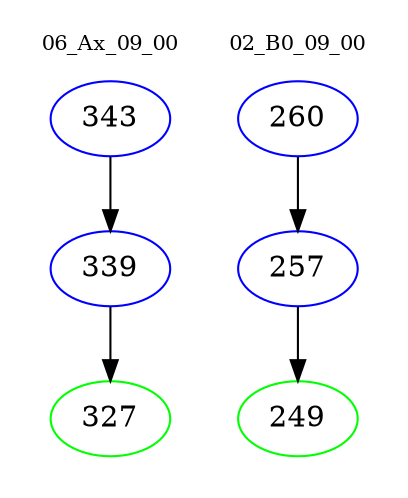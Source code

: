 digraph{
subgraph cluster_0 {
color = white
label = "06_Ax_09_00";
fontsize=10;
T0_343 [label="343", color="blue"]
T0_343 -> T0_339 [color="black"]
T0_339 [label="339", color="blue"]
T0_339 -> T0_327 [color="black"]
T0_327 [label="327", color="green"]
}
subgraph cluster_1 {
color = white
label = "02_B0_09_00";
fontsize=10;
T1_260 [label="260", color="blue"]
T1_260 -> T1_257 [color="black"]
T1_257 [label="257", color="blue"]
T1_257 -> T1_249 [color="black"]
T1_249 [label="249", color="green"]
}
}
